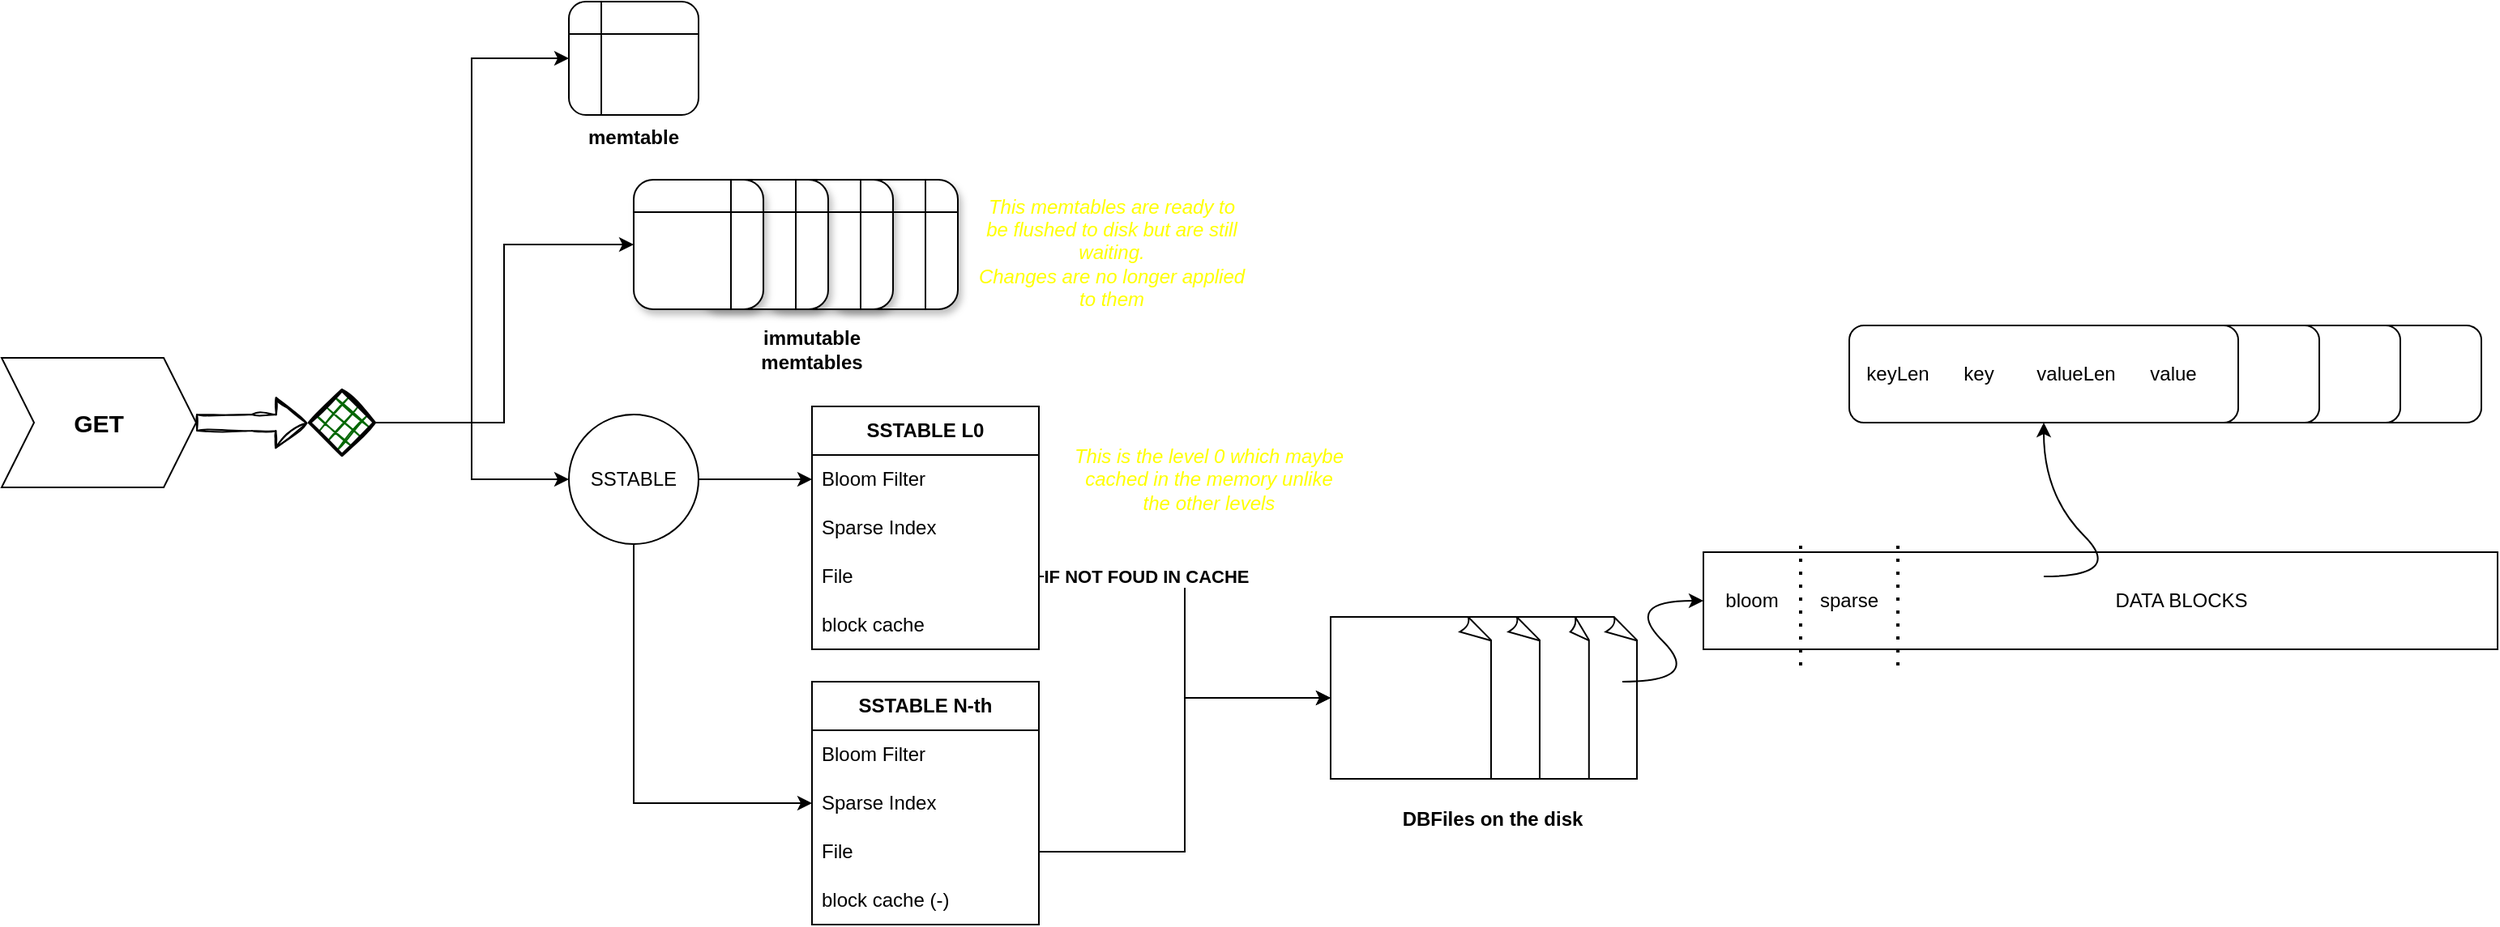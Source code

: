 <mxfile version="22.0.3" type="device">
  <diagram id="GMIQnAu59TPRC3zZajlG" name="Page-1">
    <mxGraphModel dx="1434" dy="838" grid="1" gridSize="10" guides="1" tooltips="1" connect="1" arrows="1" fold="1" page="1" pageScale="1" pageWidth="850" pageHeight="1100" math="0" shadow="0">
      <root>
        <mxCell id="0" />
        <mxCell id="1" parent="0" />
        <mxCell id="rwV26TxV25w9a_nrWC0s-1" value="&lt;b&gt;&lt;font style=&quot;font-size: 15px;&quot;&gt;GET&lt;/font&gt;&lt;/b&gt;" style="shape=step;perimeter=stepPerimeter;whiteSpace=wrap;html=1;fixedSize=1;" parent="1" vertex="1">
          <mxGeometry x="10" y="600" width="120" height="80" as="geometry" />
        </mxCell>
        <mxCell id="rwV26TxV25w9a_nrWC0s-2" style="edgeStyle=orthogonalEdgeStyle;rounded=0;orthogonalLoop=1;jettySize=auto;html=1;entryX=-0.002;entryY=0.438;entryDx=0;entryDy=0;entryPerimeter=0;shape=flexArrow;strokeWidth=1;sketch=1;curveFitting=1;jiggle=2;" parent="1" source="rwV26TxV25w9a_nrWC0s-1" edge="1">
          <mxGeometry relative="1" as="geometry">
            <mxPoint x="198.72" y="640.32" as="targetPoint" />
          </mxGeometry>
        </mxCell>
        <mxCell id="rwV26TxV25w9a_nrWC0s-3" value="&lt;b&gt;memtable&lt;/b&gt;" style="shape=internalStorage;whiteSpace=wrap;html=1;backgroundOutline=1;labelPosition=center;verticalLabelPosition=bottom;align=center;verticalAlign=top;rounded=1;" parent="1" vertex="1">
          <mxGeometry x="360" y="380" width="80" height="70" as="geometry" />
        </mxCell>
        <mxCell id="rwV26TxV25w9a_nrWC0s-4" style="edgeStyle=orthogonalEdgeStyle;rounded=0;orthogonalLoop=1;jettySize=auto;html=1;entryX=0;entryY=0.5;entryDx=0;entryDy=0;" parent="1" source="rwV26TxV25w9a_nrWC0s-8" target="rwV26TxV25w9a_nrWC0s-3" edge="1">
          <mxGeometry relative="1" as="geometry" />
        </mxCell>
        <mxCell id="rwV26TxV25w9a_nrWC0s-5" value="" style="shape=internalStorage;whiteSpace=wrap;html=1;backgroundOutline=1;dx=60;dy=20;rounded=1;glass=0;shadow=1;" parent="1" vertex="1">
          <mxGeometry x="520" y="490" width="80" height="80" as="geometry" />
        </mxCell>
        <mxCell id="rwV26TxV25w9a_nrWC0s-6" style="edgeStyle=orthogonalEdgeStyle;rounded=0;orthogonalLoop=1;jettySize=auto;html=1;entryX=0;entryY=0.5;entryDx=0;entryDy=0;" parent="1" source="rwV26TxV25w9a_nrWC0s-8" target="rwV26TxV25w9a_nrWC0s-11" edge="1">
          <mxGeometry relative="1" as="geometry" />
        </mxCell>
        <mxCell id="rwV26TxV25w9a_nrWC0s-7" style="edgeStyle=orthogonalEdgeStyle;rounded=0;orthogonalLoop=1;jettySize=auto;html=1;entryX=0;entryY=0.5;entryDx=0;entryDy=0;" parent="1" source="rwV26TxV25w9a_nrWC0s-8" target="rwV26TxV25w9a_nrWC0s-16" edge="1">
          <mxGeometry relative="1" as="geometry">
            <mxPoint x="400" y="675" as="targetPoint" />
          </mxGeometry>
        </mxCell>
        <mxCell id="rwV26TxV25w9a_nrWC0s-8" value="" style="rhombus;whiteSpace=wrap;html=1;strokeWidth=2;fillWeight=-1;hachureGap=8;fillStyle=cross-hatch;fillColor=#006600;sketch=1;" parent="1" vertex="1">
          <mxGeometry x="200" y="620" width="40" height="40" as="geometry" />
        </mxCell>
        <mxCell id="rwV26TxV25w9a_nrWC0s-9" value="" style="shape=internalStorage;whiteSpace=wrap;html=1;backgroundOutline=1;dx=60;dy=20;rounded=1;glass=0;shadow=1;" parent="1" vertex="1">
          <mxGeometry x="480" y="490" width="80" height="80" as="geometry" />
        </mxCell>
        <mxCell id="rwV26TxV25w9a_nrWC0s-10" value="" style="shape=internalStorage;whiteSpace=wrap;html=1;backgroundOutline=1;dx=60;dy=20;rounded=1;glass=0;shadow=1;" parent="1" vertex="1">
          <mxGeometry x="440" y="490" width="80" height="80" as="geometry" />
        </mxCell>
        <mxCell id="rwV26TxV25w9a_nrWC0s-11" value="" style="shape=internalStorage;whiteSpace=wrap;html=1;backgroundOutline=1;dx=60;dy=20;rounded=1;glass=0;shadow=1;" parent="1" vertex="1">
          <mxGeometry x="400" y="490" width="80" height="80" as="geometry" />
        </mxCell>
        <mxCell id="rwV26TxV25w9a_nrWC0s-12" value="immutable memtables" style="text;html=1;strokeColor=none;fillColor=none;align=center;verticalAlign=middle;whiteSpace=wrap;rounded=0;fontStyle=1" parent="1" vertex="1">
          <mxGeometry x="480" y="580" width="60" height="30" as="geometry" />
        </mxCell>
        <mxCell id="rwV26TxV25w9a_nrWC0s-13" value="This memtables are ready to be flushed to disk but are still waiting.&lt;br&gt;Changes are no longer applied to them" style="text;html=1;strokeColor=none;fillColor=none;align=center;verticalAlign=middle;whiteSpace=wrap;rounded=0;fontColor=#FFFF00;fontStyle=2" parent="1" vertex="1">
          <mxGeometry x="610" y="490" width="170" height="90" as="geometry" />
        </mxCell>
        <mxCell id="rwV26TxV25w9a_nrWC0s-14" style="edgeStyle=orthogonalEdgeStyle;rounded=0;orthogonalLoop=1;jettySize=auto;html=1;entryX=0;entryY=0.5;entryDx=0;entryDy=0;" parent="1" source="rwV26TxV25w9a_nrWC0s-16" target="rwV26TxV25w9a_nrWC0s-18" edge="1">
          <mxGeometry relative="1" as="geometry" />
        </mxCell>
        <mxCell id="rwV26TxV25w9a_nrWC0s-15" style="edgeStyle=orthogonalEdgeStyle;rounded=0;orthogonalLoop=1;jettySize=auto;html=1;entryX=0;entryY=0.5;entryDx=0;entryDy=0;" parent="1" source="rwV26TxV25w9a_nrWC0s-16" target="rwV26TxV25w9a_nrWC0s-25" edge="1">
          <mxGeometry relative="1" as="geometry" />
        </mxCell>
        <mxCell id="rwV26TxV25w9a_nrWC0s-16" value="SSTABLE" style="ellipse;whiteSpace=wrap;html=1;aspect=fixed;" parent="1" vertex="1">
          <mxGeometry x="360" y="635" width="80" height="80" as="geometry" />
        </mxCell>
        <mxCell id="rwV26TxV25w9a_nrWC0s-17" value="&lt;b&gt;SSTABLE L0&lt;br&gt;&lt;/b&gt;" style="swimlane;fontStyle=0;childLayout=stackLayout;horizontal=1;startSize=30;horizontalStack=0;resizeParent=1;resizeParentMax=0;resizeLast=0;collapsible=1;marginBottom=0;whiteSpace=wrap;html=1;" parent="1" vertex="1">
          <mxGeometry x="510" y="630" width="140" height="150" as="geometry" />
        </mxCell>
        <mxCell id="rwV26TxV25w9a_nrWC0s-18" value="Bloom Filter" style="text;strokeColor=none;fillColor=none;align=left;verticalAlign=middle;spacingLeft=4;spacingRight=4;overflow=hidden;points=[[0,0.5],[1,0.5]];portConstraint=eastwest;rotatable=0;whiteSpace=wrap;html=1;" parent="rwV26TxV25w9a_nrWC0s-17" vertex="1">
          <mxGeometry y="30" width="140" height="30" as="geometry" />
        </mxCell>
        <mxCell id="rwV26TxV25w9a_nrWC0s-19" value="Sparse Index" style="text;strokeColor=none;fillColor=none;align=left;verticalAlign=middle;spacingLeft=4;spacingRight=4;overflow=hidden;points=[[0,0.5],[1,0.5]];portConstraint=eastwest;rotatable=0;whiteSpace=wrap;html=1;" parent="rwV26TxV25w9a_nrWC0s-17" vertex="1">
          <mxGeometry y="60" width="140" height="30" as="geometry" />
        </mxCell>
        <mxCell id="rwV26TxV25w9a_nrWC0s-20" value="File" style="text;strokeColor=none;fillColor=none;align=left;verticalAlign=middle;spacingLeft=4;spacingRight=4;overflow=hidden;points=[[0,0.5],[1,0.5]];portConstraint=eastwest;rotatable=0;whiteSpace=wrap;html=1;" parent="rwV26TxV25w9a_nrWC0s-17" vertex="1">
          <mxGeometry y="90" width="140" height="30" as="geometry" />
        </mxCell>
        <mxCell id="rwV26TxV25w9a_nrWC0s-21" value="block cache" style="text;strokeColor=none;fillColor=none;align=left;verticalAlign=middle;spacingLeft=4;spacingRight=4;overflow=hidden;points=[[0,0.5],[1,0.5]];portConstraint=eastwest;rotatable=0;whiteSpace=wrap;html=1;" parent="rwV26TxV25w9a_nrWC0s-17" vertex="1">
          <mxGeometry y="120" width="140" height="30" as="geometry" />
        </mxCell>
        <mxCell id="rwV26TxV25w9a_nrWC0s-22" value="This is the level 0 which maybe cached in the memory unlike the other levels" style="text;html=1;strokeColor=none;fillColor=none;align=center;verticalAlign=middle;whiteSpace=wrap;rounded=0;fontColor=#FFFF00;fontStyle=2" parent="1" vertex="1">
          <mxGeometry x="670" y="630" width="170" height="90" as="geometry" />
        </mxCell>
        <mxCell id="rwV26TxV25w9a_nrWC0s-23" value="&lt;b&gt;SSTABLE N-th&lt;br&gt;&lt;/b&gt;" style="swimlane;fontStyle=0;childLayout=stackLayout;horizontal=1;startSize=30;horizontalStack=0;resizeParent=1;resizeParentMax=0;resizeLast=0;collapsible=1;marginBottom=0;whiteSpace=wrap;html=1;" parent="1" vertex="1">
          <mxGeometry x="510" y="800" width="140" height="150" as="geometry" />
        </mxCell>
        <mxCell id="rwV26TxV25w9a_nrWC0s-24" value="Bloom Filter" style="text;strokeColor=none;fillColor=none;align=left;verticalAlign=middle;spacingLeft=4;spacingRight=4;overflow=hidden;points=[[0,0.5],[1,0.5]];portConstraint=eastwest;rotatable=0;whiteSpace=wrap;html=1;" parent="rwV26TxV25w9a_nrWC0s-23" vertex="1">
          <mxGeometry y="30" width="140" height="30" as="geometry" />
        </mxCell>
        <mxCell id="rwV26TxV25w9a_nrWC0s-25" value="Sparse Index" style="text;strokeColor=none;fillColor=none;align=left;verticalAlign=middle;spacingLeft=4;spacingRight=4;overflow=hidden;points=[[0,0.5],[1,0.5]];portConstraint=eastwest;rotatable=0;whiteSpace=wrap;html=1;" parent="rwV26TxV25w9a_nrWC0s-23" vertex="1">
          <mxGeometry y="60" width="140" height="30" as="geometry" />
        </mxCell>
        <mxCell id="rwV26TxV25w9a_nrWC0s-26" value="File" style="text;strokeColor=none;fillColor=none;align=left;verticalAlign=middle;spacingLeft=4;spacingRight=4;overflow=hidden;points=[[0,0.5],[1,0.5]];portConstraint=eastwest;rotatable=0;whiteSpace=wrap;html=1;" parent="rwV26TxV25w9a_nrWC0s-23" vertex="1">
          <mxGeometry y="90" width="140" height="30" as="geometry" />
        </mxCell>
        <mxCell id="rwV26TxV25w9a_nrWC0s-27" value="block cache (-)" style="text;strokeColor=none;fillColor=none;align=left;verticalAlign=middle;spacingLeft=4;spacingRight=4;overflow=hidden;points=[[0,0.5],[1,0.5]];portConstraint=eastwest;rotatable=0;whiteSpace=wrap;html=1;" parent="rwV26TxV25w9a_nrWC0s-23" vertex="1">
          <mxGeometry y="120" width="140" height="30" as="geometry" />
        </mxCell>
        <mxCell id="rwV26TxV25w9a_nrWC0s-28" value="" style="whiteSpace=wrap;html=1;shape=mxgraph.basic.document" parent="1" vertex="1">
          <mxGeometry x="920" y="760" width="100" height="100" as="geometry" />
        </mxCell>
        <mxCell id="rwV26TxV25w9a_nrWC0s-29" value="" style="whiteSpace=wrap;html=1;shape=mxgraph.basic.document" parent="1" vertex="1">
          <mxGeometry x="930" y="760" width="60" height="100" as="geometry" />
        </mxCell>
        <mxCell id="rwV26TxV25w9a_nrWC0s-30" value="" style="whiteSpace=wrap;html=1;shape=mxgraph.basic.document" parent="1" vertex="1">
          <mxGeometry x="860" y="760" width="100" height="100" as="geometry" />
        </mxCell>
        <mxCell id="rwV26TxV25w9a_nrWC0s-31" value="" style="whiteSpace=wrap;html=1;shape=mxgraph.basic.document" parent="1" vertex="1">
          <mxGeometry x="830" y="760" width="100" height="100" as="geometry" />
        </mxCell>
        <mxCell id="rwV26TxV25w9a_nrWC0s-32" style="edgeStyle=orthogonalEdgeStyle;rounded=0;orthogonalLoop=1;jettySize=auto;html=1;entryX=0;entryY=0.5;entryDx=0;entryDy=0;entryPerimeter=0;" parent="1" source="rwV26TxV25w9a_nrWC0s-20" target="rwV26TxV25w9a_nrWC0s-31" edge="1">
          <mxGeometry relative="1" as="geometry" />
        </mxCell>
        <mxCell id="rwV26TxV25w9a_nrWC0s-33" value="&lt;b&gt;IF NOT FOUD IN CACHE&lt;/b&gt;" style="edgeLabel;html=1;align=center;verticalAlign=middle;resizable=0;points=[];" parent="rwV26TxV25w9a_nrWC0s-32" vertex="1" connectable="0">
          <mxGeometry x="-0.482" relative="1" as="geometry">
            <mxPoint as="offset" />
          </mxGeometry>
        </mxCell>
        <mxCell id="rwV26TxV25w9a_nrWC0s-34" style="edgeStyle=orthogonalEdgeStyle;rounded=0;orthogonalLoop=1;jettySize=auto;html=1;entryX=0;entryY=0.5;entryDx=0;entryDy=0;entryPerimeter=0;" parent="1" source="rwV26TxV25w9a_nrWC0s-26" target="rwV26TxV25w9a_nrWC0s-31" edge="1">
          <mxGeometry relative="1" as="geometry" />
        </mxCell>
        <mxCell id="rwV26TxV25w9a_nrWC0s-35" value="&lt;b&gt;DBFiles on the disk&lt;/b&gt;" style="text;html=1;strokeColor=none;fillColor=none;align=center;verticalAlign=middle;whiteSpace=wrap;rounded=0;" parent="1" vertex="1">
          <mxGeometry x="870" y="870" width="120" height="30" as="geometry" />
        </mxCell>
        <mxCell id="rwV26TxV25w9a_nrWC0s-36" value="" style="curved=1;endArrow=classic;html=1;rounded=0;" parent="1" edge="1">
          <mxGeometry width="50" height="50" relative="1" as="geometry">
            <mxPoint x="1010" y="800" as="sourcePoint" />
            <mxPoint x="1060" y="750" as="targetPoint" />
            <Array as="points">
              <mxPoint x="1060" y="800" />
              <mxPoint x="1010" y="750" />
            </Array>
          </mxGeometry>
        </mxCell>
        <mxCell id="rwV26TxV25w9a_nrWC0s-37" value="" style="rounded=0;whiteSpace=wrap;html=1;" parent="1" vertex="1">
          <mxGeometry x="1060" y="720" width="490" height="60" as="geometry" />
        </mxCell>
        <mxCell id="rwV26TxV25w9a_nrWC0s-38" value="bloom" style="text;html=1;strokeColor=none;fillColor=none;align=center;verticalAlign=middle;whiteSpace=wrap;rounded=0;" parent="1" vertex="1">
          <mxGeometry x="1060" y="735" width="60" height="30" as="geometry" />
        </mxCell>
        <mxCell id="rwV26TxV25w9a_nrWC0s-39" value="" style="rounded=1;whiteSpace=wrap;html=1;" parent="1" vertex="1">
          <mxGeometry x="1420" y="580" width="120" height="60" as="geometry" />
        </mxCell>
        <mxCell id="rwV26TxV25w9a_nrWC0s-40" value="" style="endArrow=none;dashed=1;html=1;dashPattern=1 3;strokeWidth=2;rounded=0;" parent="1" edge="1">
          <mxGeometry width="50" height="50" relative="1" as="geometry">
            <mxPoint x="1120" y="790" as="sourcePoint" />
            <mxPoint x="1120" y="710" as="targetPoint" />
          </mxGeometry>
        </mxCell>
        <mxCell id="rwV26TxV25w9a_nrWC0s-41" value="sparse" style="text;html=1;strokeColor=none;fillColor=none;align=center;verticalAlign=middle;whiteSpace=wrap;rounded=0;" parent="1" vertex="1">
          <mxGeometry x="1120" y="735" width="60" height="30" as="geometry" />
        </mxCell>
        <mxCell id="rwV26TxV25w9a_nrWC0s-42" value="" style="rounded=1;whiteSpace=wrap;html=1;" parent="1" vertex="1">
          <mxGeometry x="1370" y="580" width="120" height="60" as="geometry" />
        </mxCell>
        <mxCell id="rwV26TxV25w9a_nrWC0s-43" value="" style="endArrow=none;dashed=1;html=1;dashPattern=1 3;strokeWidth=2;rounded=0;" parent="1" edge="1">
          <mxGeometry width="50" height="50" relative="1" as="geometry">
            <mxPoint x="1180" y="790" as="sourcePoint" />
            <mxPoint x="1180" y="710" as="targetPoint" />
          </mxGeometry>
        </mxCell>
        <mxCell id="rwV26TxV25w9a_nrWC0s-44" value="" style="rounded=1;whiteSpace=wrap;html=1;" parent="1" vertex="1">
          <mxGeometry x="1320" y="580" width="120" height="60" as="geometry" />
        </mxCell>
        <mxCell id="rwV26TxV25w9a_nrWC0s-45" value="DATA BLOCKS" style="text;html=1;strokeColor=none;fillColor=none;align=center;verticalAlign=middle;whiteSpace=wrap;rounded=0;" parent="1" vertex="1">
          <mxGeometry x="1300" y="735" width="110" height="30" as="geometry" />
        </mxCell>
        <mxCell id="rwV26TxV25w9a_nrWC0s-46" value="" style="curved=1;endArrow=classic;html=1;rounded=0;" parent="1" edge="1">
          <mxGeometry width="50" height="50" relative="1" as="geometry">
            <mxPoint x="1270" y="735" as="sourcePoint" />
            <mxPoint x="1270" y="640" as="targetPoint" />
            <Array as="points">
              <mxPoint x="1320" y="735" />
              <mxPoint x="1270" y="685" />
            </Array>
          </mxGeometry>
        </mxCell>
        <mxCell id="rwV26TxV25w9a_nrWC0s-47" value="" style="rounded=1;whiteSpace=wrap;html=1;" parent="1" vertex="1">
          <mxGeometry x="1150" y="580" width="240" height="60" as="geometry" />
        </mxCell>
        <mxCell id="rwV26TxV25w9a_nrWC0s-48" value="keyLen" style="text;html=1;strokeColor=none;fillColor=none;align=center;verticalAlign=middle;whiteSpace=wrap;rounded=0;" parent="1" vertex="1">
          <mxGeometry x="1150" y="595" width="60" height="30" as="geometry" />
        </mxCell>
        <mxCell id="rwV26TxV25w9a_nrWC0s-49" value="key" style="text;html=1;strokeColor=none;fillColor=none;align=center;verticalAlign=middle;whiteSpace=wrap;rounded=0;" parent="1" vertex="1">
          <mxGeometry x="1200" y="595" width="60" height="30" as="geometry" />
        </mxCell>
        <mxCell id="rwV26TxV25w9a_nrWC0s-50" value="valueLen" style="text;html=1;strokeColor=none;fillColor=none;align=center;verticalAlign=middle;whiteSpace=wrap;rounded=0;" parent="1" vertex="1">
          <mxGeometry x="1260" y="595" width="60" height="30" as="geometry" />
        </mxCell>
        <mxCell id="rwV26TxV25w9a_nrWC0s-51" value="value" style="text;html=1;strokeColor=none;fillColor=none;align=center;verticalAlign=middle;whiteSpace=wrap;rounded=0;" parent="1" vertex="1">
          <mxGeometry x="1320" y="595" width="60" height="30" as="geometry" />
        </mxCell>
      </root>
    </mxGraphModel>
  </diagram>
</mxfile>
